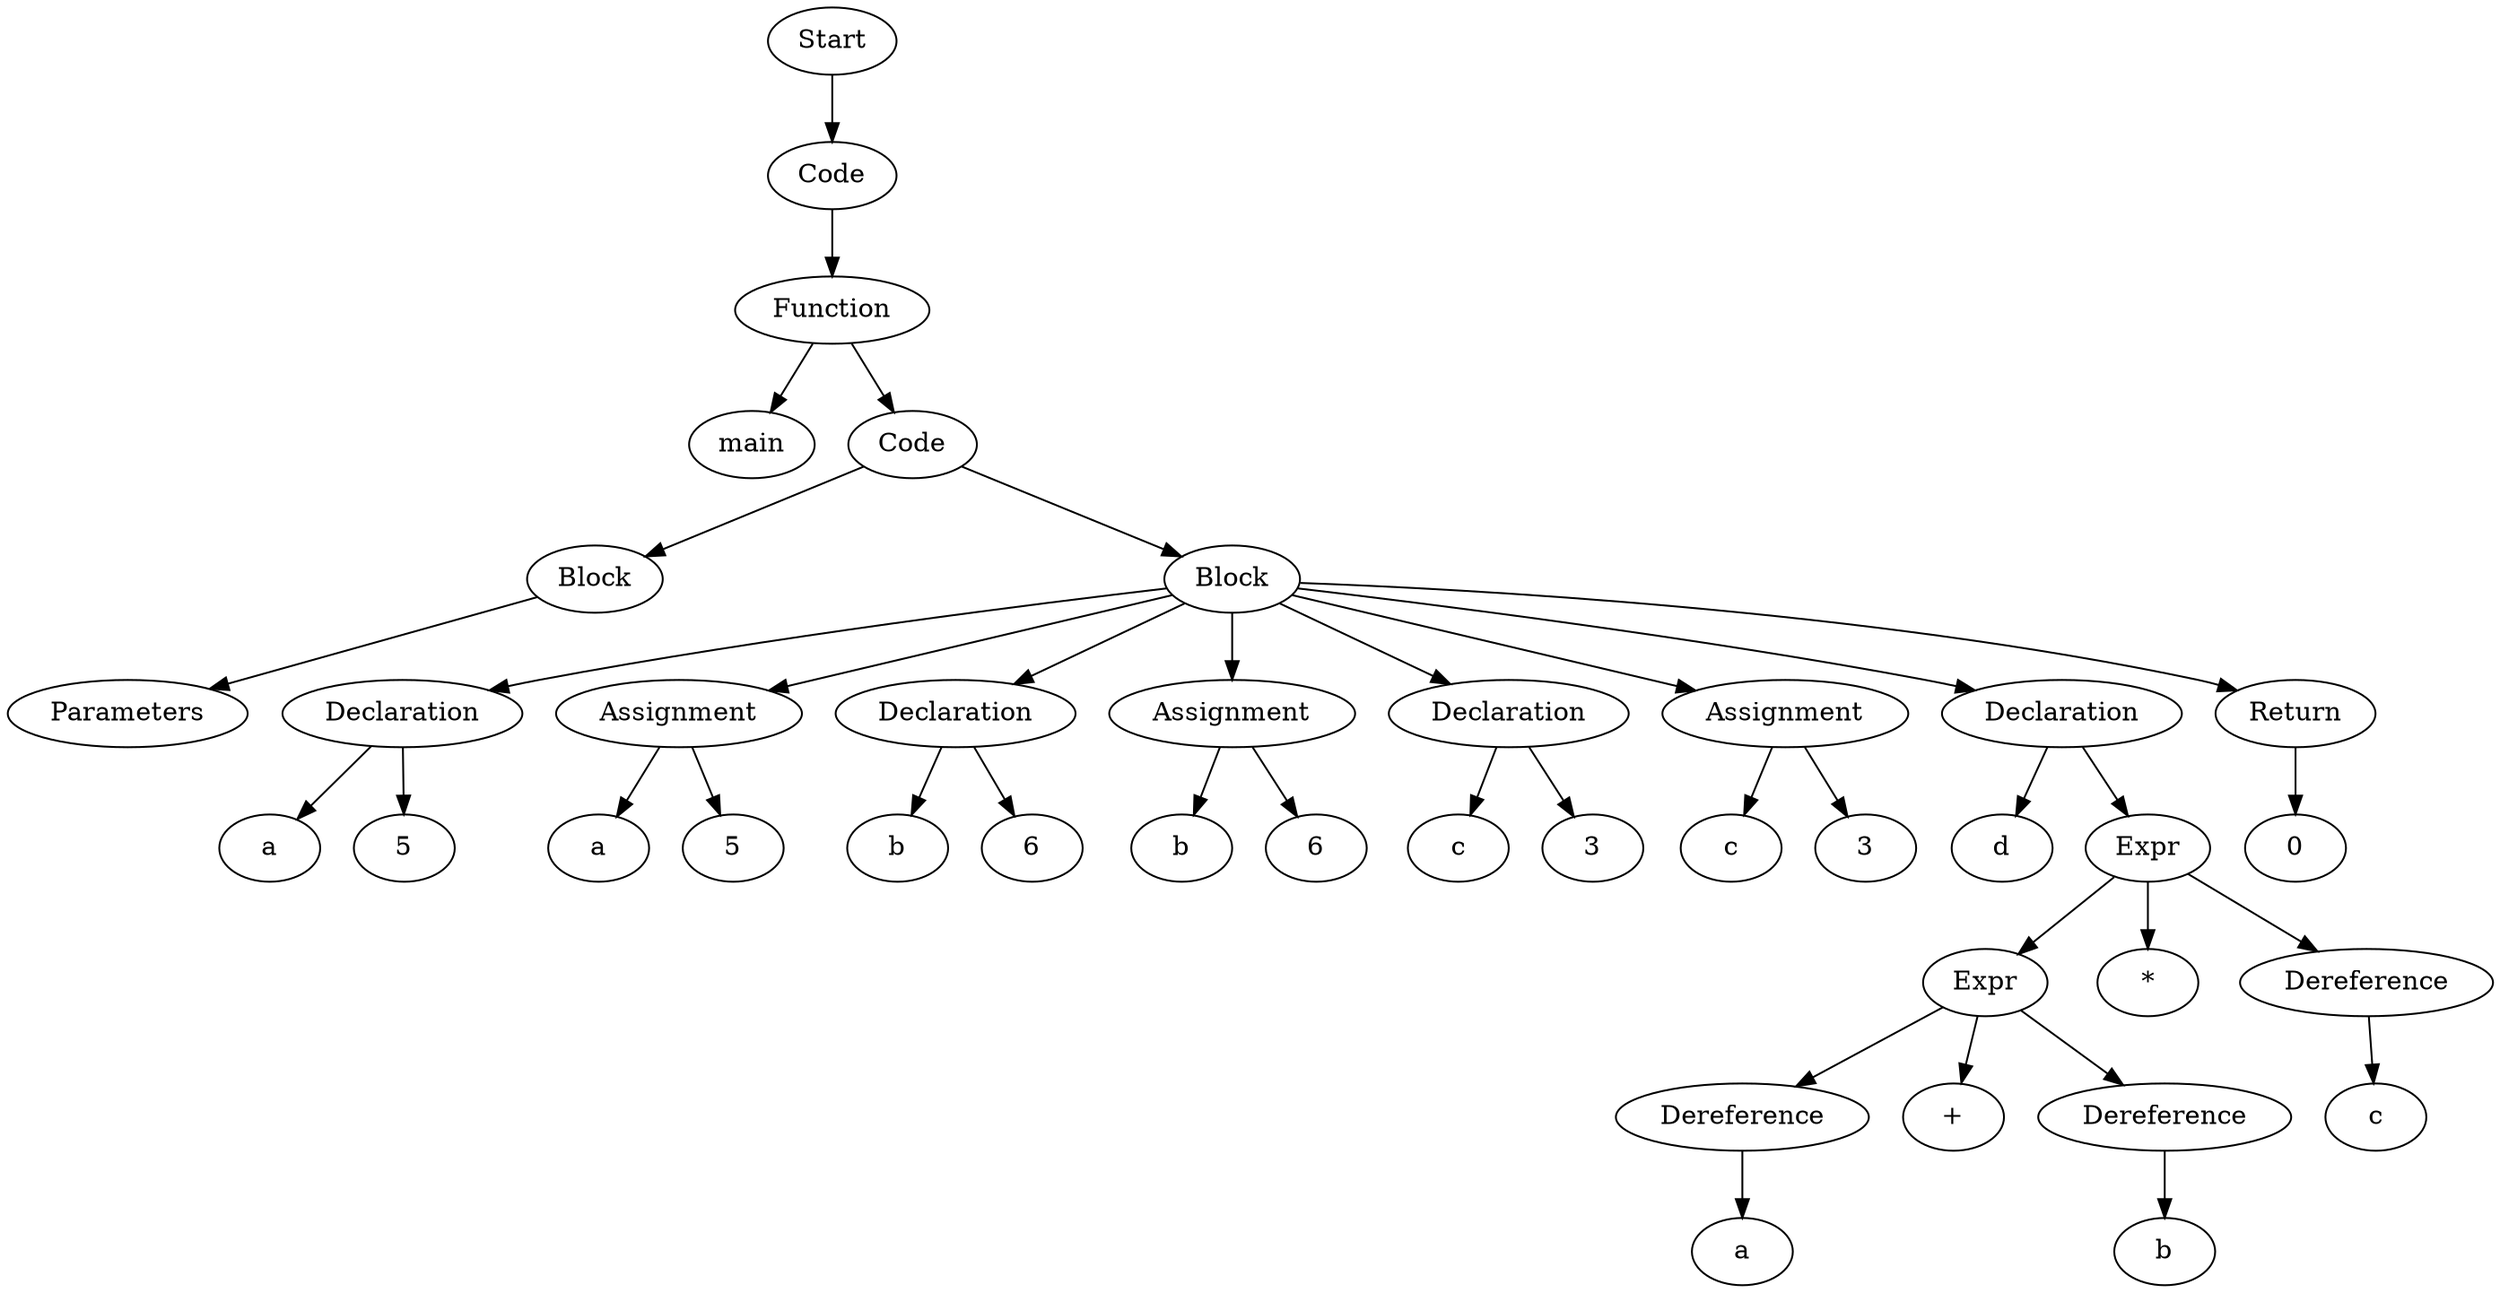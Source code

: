 digraph AST {
  "135951640018464" [label="Start"];
  "135951640018464" -> "135951640016976";
  "135951640016976" [label="Code"];
  "135951640016976" -> "135951640002960";
  "135951640002960" [label="Function"];
  "135951640002960" -> "135951640011696";
  "135951640002960" -> "135951640006656";
  "135951640011696" [label="main"];
  "135951640006656" [label="Code"];
  "135951640006656" -> "135951640191152";
  "135951640006656" -> "135951640190816";
  "135951640191152" [label="Block"];
  "135951640191152" -> "135951640003536";
  "135951640003536" [label="Parameters"];
  "135951640190816" [label="Block"];
  "135951640190816" -> "135951640003200";
  "135951640190816" -> "135951640015344";
  "135951640190816" -> "135951640010352";
  "135951640190816" -> "135951640008576";
  "135951640190816" -> "135951641188416";
  "135951640190816" -> "135951645245296";
  "135951640190816" -> "135951640188080";
  "135951640190816" -> "135951640184096";
  "135951640003200" [label="Declaration"];
  "135951640003200" -> "135951640009296";
  "135951640003200" -> "135951640016736";
  "135951640009296" [label="a"];
  "135951640016736" [label="5"];
  "135951640015344" [label="Assignment"];
  "135951640015344" -> "135951640012128";
  "135951640015344" -> "135951640004544";
  "135951640012128" [label="a"];
  "135951640004544" [label="5"];
  "135951640010352" [label="Declaration"];
  "135951640010352" -> "135951640004736";
  "135951640010352" -> "135951640013904";
  "135951640004736" [label="b"];
  "135951640013904" [label="6"];
  "135951640008576" [label="Assignment"];
  "135951640008576" -> "135951640013232";
  "135951640008576" -> "135951640008864";
  "135951640013232" [label="b"];
  "135951640008864" [label="6"];
  "135951641188416" [label="Declaration"];
  "135951641188416" -> "135951641186208";
  "135951641188416" -> "135951640009728";
  "135951641186208" [label="c"];
  "135951640009728" [label="3"];
  "135951645245296" [label="Assignment"];
  "135951645245296" -> "135951640191584";
  "135951645245296" -> "135951640196960";
  "135951640191584" [label="c"];
  "135951640196960" [label="3"];
  "135951640188080" [label="Declaration"];
  "135951640188080" -> "135951640198160";
  "135951640188080" -> "135951640192928";
  "135951640198160" [label="d"];
  "135951640192928" [label="Expr"];
  "135951640192928" -> "135951640193168";
  "135951640192928" -> "135951640188128";
  "135951640192928" -> "135951640184720";
  "135951640193168" [label="Expr"];
  "135951640193168" -> "135951640195328";
  "135951640193168" -> "135951640192832";
  "135951640193168" -> "135951640184192";
  "135951640195328" [label="Dereference"];
  "135951640195328" -> "135951640189088";
  "135951640189088" [label="a"];
  "135951640192832" [label="+"];
  "135951640184192" [label="Dereference"];
  "135951640184192" -> "135951640196144";
  "135951640196144" [label="b"];
  "135951640188128" [label="*"];
  "135951640184720" [label="Dereference"];
  "135951640184720" -> "135951640198304";
  "135951640198304" [label="c"];
  "135951640184096" [label="Return"];
  "135951640184096" -> "135951640189520";
  "135951640189520" [label="0"];
}
